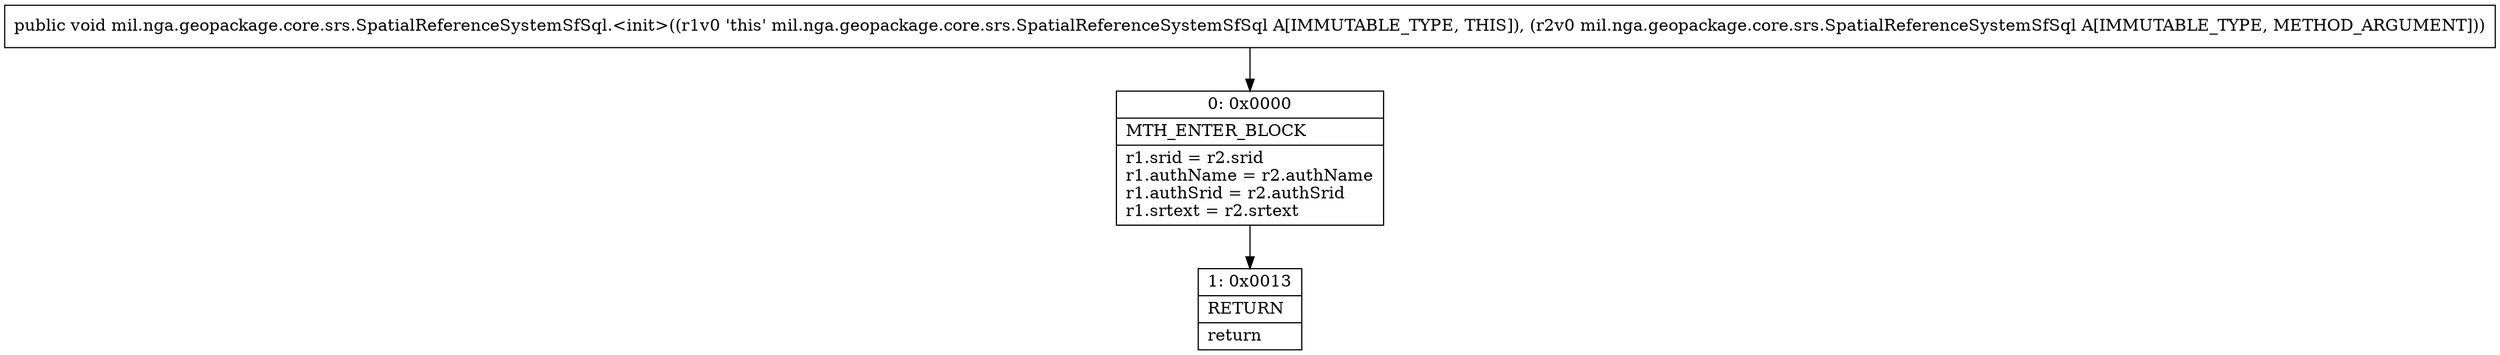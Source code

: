 digraph "CFG formil.nga.geopackage.core.srs.SpatialReferenceSystemSfSql.\<init\>(Lmil\/nga\/geopackage\/core\/srs\/SpatialReferenceSystemSfSql;)V" {
Node_0 [shape=record,label="{0\:\ 0x0000|MTH_ENTER_BLOCK\l|r1.srid = r2.srid\lr1.authName = r2.authName\lr1.authSrid = r2.authSrid\lr1.srtext = r2.srtext\l}"];
Node_1 [shape=record,label="{1\:\ 0x0013|RETURN\l|return\l}"];
MethodNode[shape=record,label="{public void mil.nga.geopackage.core.srs.SpatialReferenceSystemSfSql.\<init\>((r1v0 'this' mil.nga.geopackage.core.srs.SpatialReferenceSystemSfSql A[IMMUTABLE_TYPE, THIS]), (r2v0 mil.nga.geopackage.core.srs.SpatialReferenceSystemSfSql A[IMMUTABLE_TYPE, METHOD_ARGUMENT])) }"];
MethodNode -> Node_0;
Node_0 -> Node_1;
}

